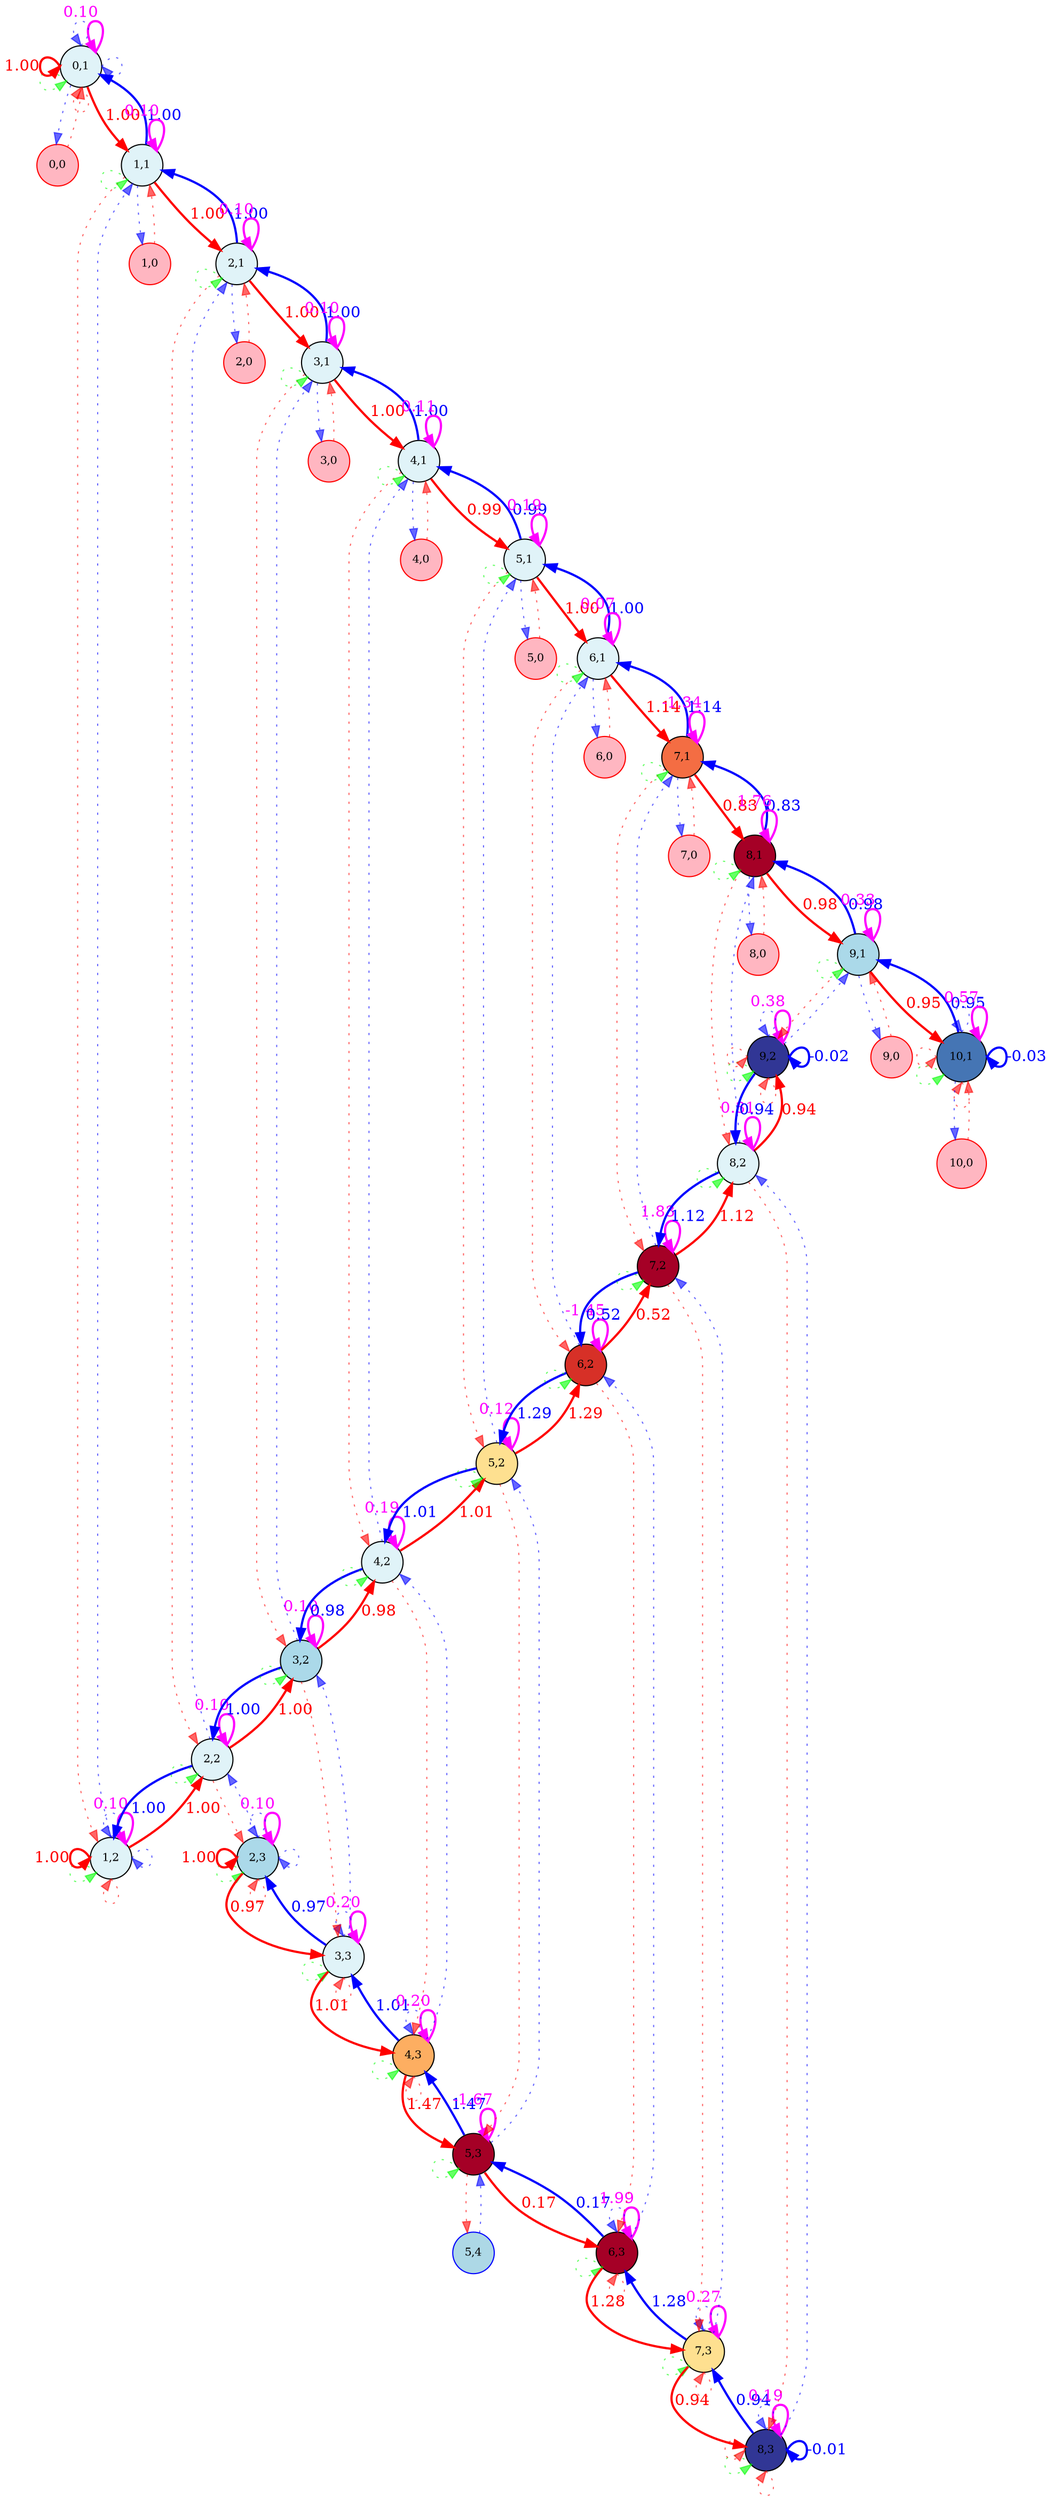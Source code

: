 digraph {
	splines=true
	"0,1" [label="0,1" color=black colorscheme=rdylbu10 fillcolor=6 fontsize=10 pos="0,1!" shape=circle style=filled]
	"0,0" [label="0,0" color=red fillcolor=lightpink fontsize=10 pos="0,0!" shape=circle style=filled]
	"1,2" [label="1,2" color=black colorscheme=rdylbu10 fillcolor=6 fontsize=10 pos="1,2!" shape=circle style=filled]
	"1,1" [label="1,1" color=black colorscheme=rdylbu10 fillcolor=6 fontsize=10 pos="1,1!" shape=circle style=filled]
	"1,0" [label="1,0" color=red fillcolor=lightpink fontsize=10 pos="1,0!" shape=circle style=filled]
	"2,3" [label="2,3" color=black colorscheme=rdylbu10 fillcolor=7 fontsize=10 pos="2,3!" shape=circle style=filled]
	"2,2" [label="2,2" color=black colorscheme=rdylbu10 fillcolor=6 fontsize=10 pos="2,2!" shape=circle style=filled]
	"2,1" [label="2,1" color=black colorscheme=rdylbu10 fillcolor=6 fontsize=10 pos="2,1!" shape=circle style=filled]
	"2,0" [label="2,0" color=red fillcolor=lightpink fontsize=10 pos="2,0!" shape=circle style=filled]
	"3,3" [label="3,3" color=black colorscheme=rdylbu10 fillcolor=6 fontsize=10 pos="3,3!" shape=circle style=filled]
	"3,2" [label="3,2" color=black colorscheme=rdylbu10 fillcolor=7 fontsize=10 pos="3,2!" shape=circle style=filled]
	"3,1" [label="3,1" color=black colorscheme=rdylbu10 fillcolor=6 fontsize=10 pos="3,1!" shape=circle style=filled]
	"3,0" [label="3,0" color=red fillcolor=lightpink fontsize=10 pos="3,0!" shape=circle style=filled]
	"4,3" [label="4,3" color=black colorscheme=rdylbu10 fillcolor=4 fontsize=10 pos="4,3!" shape=circle style=filled]
	"4,2" [label="4,2" color=black colorscheme=rdylbu10 fillcolor=6 fontsize=10 pos="4,2!" shape=circle style=filled]
	"4,1" [label="4,1" color=black colorscheme=rdylbu10 fillcolor=6 fontsize=10 pos="4,1!" shape=circle style=filled]
	"4,0" [label="4,0" color=red fillcolor=lightpink fontsize=10 pos="4,0!" shape=circle style=filled]
	"5,4" [label="5,4" color=blue fillcolor=lightblue fontsize=10 pos="5,4!" shape=circle style=filled]
	"5,3" [label="5,3" color=black colorscheme=rdylbu10 fillcolor=1 fontsize=10 pos="5,3!" shape=circle style=filled]
	"5,2" [label="5,2" color=black colorscheme=rdylbu10 fillcolor=5 fontsize=10 pos="5,2!" shape=circle style=filled]
	"5,1" [label="5,1" color=black colorscheme=rdylbu10 fillcolor=6 fontsize=10 pos="5,1!" shape=circle style=filled]
	"5,0" [label="5,0" color=red fillcolor=lightpink fontsize=10 pos="5,0!" shape=circle style=filled]
	"6,3" [label="6,3" color=black colorscheme=rdylbu10 fillcolor=1 fontsize=10 pos="6,3!" shape=circle style=filled]
	"6,2" [label="6,2" color=black colorscheme=rdylbu10 fillcolor=2 fontsize=10 pos="6,2!" shape=circle style=filled]
	"6,1" [label="6,1" color=black colorscheme=rdylbu10 fillcolor=6 fontsize=10 pos="6,1!" shape=circle style=filled]
	"6,0" [label="6,0" color=red fillcolor=lightpink fontsize=10 pos="6,0!" shape=circle style=filled]
	"7,3" [label="7,3" color=black colorscheme=rdylbu10 fillcolor=5 fontsize=10 pos="7,3!" shape=circle style=filled]
	"7,2" [label="7,2" color=black colorscheme=rdylbu10 fillcolor=1 fontsize=10 pos="7,2!" shape=circle style=filled]
	"7,1" [label="7,1" color=black colorscheme=rdylbu10 fillcolor=3 fontsize=10 pos="7,1!" shape=circle style=filled]
	"7,0" [label="7,0" color=red fillcolor=lightpink fontsize=10 pos="7,0!" shape=circle style=filled]
	"8,3" [label="8,3" color=black colorscheme=rdylbu10 fillcolor=10 fontsize=10 pos="8,3!" shape=circle style=filled]
	"8,2" [label="8,2" color=black colorscheme=rdylbu10 fillcolor=6 fontsize=10 pos="8,2!" shape=circle style=filled]
	"8,1" [label="8,1" color=black colorscheme=rdylbu10 fillcolor=1 fontsize=10 pos="8,1!" shape=circle style=filled]
	"8,0" [label="8,0" color=red fillcolor=lightpink fontsize=10 pos="8,0!" shape=circle style=filled]
	"9,2" [label="9,2" color=black colorscheme=rdylbu10 fillcolor=10 fontsize=10 pos="9,2!" shape=circle style=filled]
	"9,1" [label="9,1" color=black colorscheme=rdylbu10 fillcolor=7 fontsize=10 pos="9,1!" shape=circle style=filled]
	"9,0" [label="9,0" color=red fillcolor=lightpink fontsize=10 pos="9,0!" shape=circle style=filled]
	"10,1" [label="10,1" color=black colorscheme=rdylbu10 fillcolor=9 fontsize=10 pos="10,1!" shape=circle style=filled]
	"10,0" [label="10,0" color=red fillcolor=lightpink fontsize=10 pos="10,0!" shape=circle style=filled]
	"0,1" -> "0,1" [label=0.10 color="#ff00ff" fontcolor="#ff00ff" headport=ne penwidth=2 style=solid tailport=ne]
	"0,1" -> "0,1" [label="" color="#00ff0099" fontcolor="#00ff0099" headport=sw style=dotted tailport=sw]
	"0,1" -> "0,0" [label="" color="#0000ff99" fontcolor="#0000ff99" style=dotted]
	"0,1" -> "1,1" [label=1.00 color="#ff0000" fontcolor="#ff0000" penwidth=2 style=solid]
	"0,1" -> "0,1" [label="" color="#ff000099" fontcolor="#ff000099" headport=s style=dotted tailport=s]
	"0,1" -> "0,1" [label="" color="#0000ff99" fontcolor="#0000ff99" headport=n style=dotted tailport=n]
	"0,1" -> "0,1" [label="" color="#0000ff99" fontcolor="#0000ff99" headport=e style=dotted tailport=e]
	"0,1" -> "0,1" [label=1.00 color="#ff0000" fontcolor="#ff0000" headport=w penwidth=2 style=solid tailport=w]
	"0,0" -> "0,1" [label="" color="#ff000099" fontcolor="#ff000099" style=dotted]
	"1,2" -> "1,2" [label=0.10 color="#ff00ff" fontcolor="#ff00ff" headport=ne penwidth=2 style=solid tailport=ne]
	"1,2" -> "1,2" [label="" color="#00ff0099" fontcolor="#00ff0099" headport=sw style=dotted tailport=sw]
	"1,2" -> "1,1" [label="" color="#0000ff99" fontcolor="#0000ff99" style=dotted]
	"1,2" -> "2,2" [label=1.00 color="#ff0000" fontcolor="#ff0000" penwidth=2 style=solid]
	"1,2" -> "1,2" [label="" color="#ff000099" fontcolor="#ff000099" headport=s style=dotted tailport=s]
	"1,2" -> "1,2" [label="" color="#0000ff99" fontcolor="#0000ff99" headport=n style=dotted tailport=n]
	"1,2" -> "1,2" [label="" color="#0000ff99" fontcolor="#0000ff99" headport=e style=dotted tailport=e]
	"1,2" -> "1,2" [label=1.00 color="#ff0000" fontcolor="#ff0000" headport=w penwidth=2 style=solid tailport=w]
	"1,1" -> "0,1" [label=1.00 color="#0000ff" fontcolor="#0000ff" penwidth=2 style=solid]
	"1,1" -> "1,2" [label="" color="#ff000099" fontcolor="#ff000099" style=dotted]
	"1,1" -> "1,1" [label=0.10 color="#ff00ff" fontcolor="#ff00ff" headport=ne penwidth=2 style=solid tailport=ne]
	"1,1" -> "1,1" [label="" color="#00ff0099" fontcolor="#00ff0099" headport=sw style=dotted tailport=sw]
	"1,1" -> "1,0" [label="" color="#0000ff99" fontcolor="#0000ff99" style=dotted]
	"1,1" -> "2,1" [label=1.00 color="#ff0000" fontcolor="#ff0000" penwidth=2 style=solid]
	"1,0" -> "1,1" [label="" color="#ff000099" fontcolor="#ff000099" style=dotted]
	"2,3" -> "2,3" [label=0.10 color="#ff00ff" fontcolor="#ff00ff" headport=ne penwidth=2 style=solid tailport=ne]
	"2,3" -> "2,3" [label="" color="#00ff0099" fontcolor="#00ff0099" headport=sw style=dotted tailport=sw]
	"2,3" -> "2,2" [label="" color="#0000ff99" fontcolor="#0000ff99" style=dotted]
	"2,3" -> "3,3" [label=0.97 color="#ff0000" fontcolor="#ff0000" penwidth=2 style=solid]
	"2,3" -> "2,3" [label="" color="#ff000099" fontcolor="#ff000099" headport=s style=dotted tailport=s]
	"2,3" -> "2,3" [label="" color="#0000ff99" fontcolor="#0000ff99" headport=n style=dotted tailport=n]
	"2,3" -> "2,3" [label="" color="#0000ff99" fontcolor="#0000ff99" headport=e style=dotted tailport=e]
	"2,3" -> "2,3" [label=1.00 color="#ff0000" fontcolor="#ff0000" headport=w penwidth=2 style=solid tailport=w]
	"2,2" -> "1,2" [label=1.00 color="#0000ff" fontcolor="#0000ff" penwidth=2 style=solid]
	"2,2" -> "2,3" [label="" color="#ff000099" fontcolor="#ff000099" style=dotted]
	"2,2" -> "2,2" [label=0.10 color="#ff00ff" fontcolor="#ff00ff" headport=ne penwidth=2 style=solid tailport=ne]
	"2,2" -> "2,2" [label="" color="#00ff0099" fontcolor="#00ff0099" headport=sw style=dotted tailport=sw]
	"2,2" -> "2,1" [label="" color="#0000ff99" fontcolor="#0000ff99" style=dotted]
	"2,2" -> "3,2" [label=1.00 color="#ff0000" fontcolor="#ff0000" penwidth=2 style=solid]
	"2,1" -> "1,1" [label=1.00 color="#0000ff" fontcolor="#0000ff" penwidth=2 style=solid]
	"2,1" -> "2,2" [label="" color="#ff000099" fontcolor="#ff000099" style=dotted]
	"2,1" -> "2,1" [label=0.10 color="#ff00ff" fontcolor="#ff00ff" headport=ne penwidth=2 style=solid tailport=ne]
	"2,1" -> "2,1" [label="" color="#00ff0099" fontcolor="#00ff0099" headport=sw style=dotted tailport=sw]
	"2,1" -> "2,0" [label="" color="#0000ff99" fontcolor="#0000ff99" style=dotted]
	"2,1" -> "3,1" [label=1.00 color="#ff0000" fontcolor="#ff0000" penwidth=2 style=solid]
	"2,0" -> "2,1" [label="" color="#ff000099" fontcolor="#ff000099" style=dotted]
	"3,3" -> "2,3" [label=0.97 color="#0000ff" fontcolor="#0000ff" penwidth=2 style=solid]
	"3,3" -> "3,3" [label=0.20 color="#ff00ff" fontcolor="#ff00ff" headport=ne penwidth=2 style=solid tailport=ne]
	"3,3" -> "3,3" [label="" color="#00ff0099" fontcolor="#00ff0099" headport=sw style=dotted tailport=sw]
	"3,3" -> "3,2" [label="" color="#0000ff99" fontcolor="#0000ff99" style=dotted]
	"3,3" -> "4,3" [label=1.01 color="#ff0000" fontcolor="#ff0000" penwidth=2 style=solid]
	"3,3" -> "3,3" [label="" color="#ff000099" fontcolor="#ff000099" headport=s style=dotted tailport=s]
	"3,3" -> "3,3" [label="" color="#0000ff99" fontcolor="#0000ff99" headport=n style=dotted tailport=n]
	"3,2" -> "2,2" [label=1.00 color="#0000ff" fontcolor="#0000ff" penwidth=2 style=solid]
	"3,2" -> "3,3" [label="" color="#ff000099" fontcolor="#ff000099" style=dotted]
	"3,2" -> "3,2" [label=0.10 color="#ff00ff" fontcolor="#ff00ff" headport=ne penwidth=2 style=solid tailport=ne]
	"3,2" -> "3,2" [label="" color="#00ff0099" fontcolor="#00ff0099" headport=sw style=dotted tailport=sw]
	"3,2" -> "3,1" [label="" color="#0000ff99" fontcolor="#0000ff99" style=dotted]
	"3,2" -> "4,2" [label=0.98 color="#ff0000" fontcolor="#ff0000" penwidth=2 style=solid]
	"3,1" -> "2,1" [label=1.00 color="#0000ff" fontcolor="#0000ff" penwidth=2 style=solid]
	"3,1" -> "3,2" [label="" color="#ff000099" fontcolor="#ff000099" style=dotted]
	"3,1" -> "3,1" [label=0.10 color="#ff00ff" fontcolor="#ff00ff" headport=ne penwidth=2 style=solid tailport=ne]
	"3,1" -> "3,1" [label="" color="#00ff0099" fontcolor="#00ff0099" headport=sw style=dotted tailport=sw]
	"3,1" -> "3,0" [label="" color="#0000ff99" fontcolor="#0000ff99" style=dotted]
	"3,1" -> "4,1" [label=1.00 color="#ff0000" fontcolor="#ff0000" penwidth=2 style=solid]
	"3,0" -> "3,1" [label="" color="#ff000099" fontcolor="#ff000099" style=dotted]
	"4,3" -> "3,3" [label=1.01 color="#0000ff" fontcolor="#0000ff" penwidth=2 style=solid]
	"4,3" -> "4,3" [label=0.20 color="#ff00ff" fontcolor="#ff00ff" headport=ne penwidth=2 style=solid tailport=ne]
	"4,3" -> "4,3" [label="" color="#00ff0099" fontcolor="#00ff0099" headport=sw style=dotted tailport=sw]
	"4,3" -> "4,2" [label="" color="#0000ff99" fontcolor="#0000ff99" style=dotted]
	"4,3" -> "5,3" [label=1.47 color="#ff0000" fontcolor="#ff0000" penwidth=2 style=solid]
	"4,3" -> "4,3" [label="" color="#ff000099" fontcolor="#ff000099" headport=s style=dotted tailport=s]
	"4,3" -> "4,3" [label="" color="#0000ff99" fontcolor="#0000ff99" headport=n style=dotted tailport=n]
	"4,2" -> "3,2" [label=0.98 color="#0000ff" fontcolor="#0000ff" penwidth=2 style=solid]
	"4,2" -> "4,3" [label="" color="#ff000099" fontcolor="#ff000099" style=dotted]
	"4,2" -> "4,2" [label=0.19 color="#ff00ff" fontcolor="#ff00ff" headport=ne penwidth=2 style=solid tailport=ne]
	"4,2" -> "4,2" [label="" color="#00ff0099" fontcolor="#00ff0099" headport=sw style=dotted tailport=sw]
	"4,2" -> "4,1" [label="" color="#0000ff99" fontcolor="#0000ff99" style=dotted]
	"4,2" -> "5,2" [label=1.01 color="#ff0000" fontcolor="#ff0000" penwidth=2 style=solid]
	"4,1" -> "3,1" [label=1.00 color="#0000ff" fontcolor="#0000ff" penwidth=2 style=solid]
	"4,1" -> "4,2" [label="" color="#ff000099" fontcolor="#ff000099" style=dotted]
	"4,1" -> "4,1" [label=0.11 color="#ff00ff" fontcolor="#ff00ff" headport=ne penwidth=2 style=solid tailport=ne]
	"4,1" -> "4,1" [label="" color="#00ff0099" fontcolor="#00ff0099" headport=sw style=dotted tailport=sw]
	"4,1" -> "4,0" [label="" color="#0000ff99" fontcolor="#0000ff99" style=dotted]
	"4,1" -> "5,1" [label=0.99 color="#ff0000" fontcolor="#ff0000" penwidth=2 style=solid]
	"4,0" -> "4,1" [label="" color="#ff000099" fontcolor="#ff000099" style=dotted]
	"5,4" -> "5,3" [label="" color="#0000ff99" fontcolor="#0000ff99" style=dotted]
	"5,3" -> "4,3" [label=1.47 color="#0000ff" fontcolor="#0000ff" penwidth=2 style=solid]
	"5,3" -> "5,4" [label="" color="#ff000099" fontcolor="#ff000099" style=dotted]
	"5,3" -> "5,3" [label=-1.67 color="#ff00ff" fontcolor="#ff00ff" headport=ne penwidth=2 style=solid tailport=ne]
	"5,3" -> "5,3" [label="" color="#00ff0099" fontcolor="#00ff0099" headport=sw style=dotted tailport=sw]
	"5,3" -> "5,2" [label="" color="#0000ff99" fontcolor="#0000ff99" style=dotted]
	"5,3" -> "6,3" [label=0.17 color="#ff0000" fontcolor="#ff0000" penwidth=2 style=solid]
	"5,2" -> "4,2" [label=1.01 color="#0000ff" fontcolor="#0000ff" penwidth=2 style=solid]
	"5,2" -> "5,3" [label="" color="#ff000099" fontcolor="#ff000099" style=dotted]
	"5,2" -> "5,2" [label=0.12 color="#ff00ff" fontcolor="#ff00ff" headport=ne penwidth=2 style=solid tailport=ne]
	"5,2" -> "5,2" [label="" color="#00ff0099" fontcolor="#00ff0099" headport=sw style=dotted tailport=sw]
	"5,2" -> "5,1" [label="" color="#0000ff99" fontcolor="#0000ff99" style=dotted]
	"5,2" -> "6,2" [label=1.29 color="#ff0000" fontcolor="#ff0000" penwidth=2 style=solid]
	"5,1" -> "4,1" [label=0.99 color="#0000ff" fontcolor="#0000ff" penwidth=2 style=solid]
	"5,1" -> "5,2" [label="" color="#ff000099" fontcolor="#ff000099" style=dotted]
	"5,1" -> "5,1" [label=0.19 color="#ff00ff" fontcolor="#ff00ff" headport=ne penwidth=2 style=solid tailport=ne]
	"5,1" -> "5,1" [label="" color="#00ff0099" fontcolor="#00ff0099" headport=sw style=dotted tailport=sw]
	"5,1" -> "5,0" [label="" color="#0000ff99" fontcolor="#0000ff99" style=dotted]
	"5,1" -> "6,1" [label=1.00 color="#ff0000" fontcolor="#ff0000" penwidth=2 style=solid]
	"5,0" -> "5,1" [label="" color="#ff000099" fontcolor="#ff000099" style=dotted]
	"6,3" -> "5,3" [label=0.17 color="#0000ff" fontcolor="#0000ff" penwidth=2 style=solid]
	"6,3" -> "6,3" [label=1.99 color="#ff00ff" fontcolor="#ff00ff" headport=ne penwidth=2 style=solid tailport=ne]
	"6,3" -> "6,3" [label="" color="#00ff0099" fontcolor="#00ff0099" headport=sw style=dotted tailport=sw]
	"6,3" -> "6,2" [label="" color="#0000ff99" fontcolor="#0000ff99" style=dotted]
	"6,3" -> "7,3" [label=1.28 color="#ff0000" fontcolor="#ff0000" penwidth=2 style=solid]
	"6,3" -> "6,3" [label="" color="#ff000099" fontcolor="#ff000099" headport=s style=dotted tailport=s]
	"6,3" -> "6,3" [label="" color="#0000ff99" fontcolor="#0000ff99" headport=n style=dotted tailport=n]
	"6,2" -> "5,2" [label=1.29 color="#0000ff" fontcolor="#0000ff" penwidth=2 style=solid]
	"6,2" -> "6,3" [label="" color="#ff000099" fontcolor="#ff000099" style=dotted]
	"6,2" -> "6,2" [label=-1.45 color="#ff00ff" fontcolor="#ff00ff" headport=ne penwidth=2 style=solid tailport=ne]
	"6,2" -> "6,2" [label="" color="#00ff0099" fontcolor="#00ff0099" headport=sw style=dotted tailport=sw]
	"6,2" -> "6,1" [label="" color="#0000ff99" fontcolor="#0000ff99" style=dotted]
	"6,2" -> "7,2" [label=0.52 color="#ff0000" fontcolor="#ff0000" penwidth=2 style=solid]
	"6,1" -> "5,1" [label=1.00 color="#0000ff" fontcolor="#0000ff" penwidth=2 style=solid]
	"6,1" -> "6,2" [label="" color="#ff000099" fontcolor="#ff000099" style=dotted]
	"6,1" -> "6,1" [label=0.07 color="#ff00ff" fontcolor="#ff00ff" headport=ne penwidth=2 style=solid tailport=ne]
	"6,1" -> "6,1" [label="" color="#00ff0099" fontcolor="#00ff0099" headport=sw style=dotted tailport=sw]
	"6,1" -> "6,0" [label="" color="#0000ff99" fontcolor="#0000ff99" style=dotted]
	"6,1" -> "7,1" [label=1.14 color="#ff0000" fontcolor="#ff0000" penwidth=2 style=solid]
	"6,0" -> "6,1" [label="" color="#ff000099" fontcolor="#ff000099" style=dotted]
	"7,3" -> "6,3" [label=1.28 color="#0000ff" fontcolor="#0000ff" penwidth=2 style=solid]
	"7,3" -> "7,3" [label=0.27 color="#ff00ff" fontcolor="#ff00ff" headport=ne penwidth=2 style=solid tailport=ne]
	"7,3" -> "7,3" [label="" color="#00ff0099" fontcolor="#00ff0099" headport=sw style=dotted tailport=sw]
	"7,3" -> "7,2" [label="" color="#0000ff99" fontcolor="#0000ff99" style=dotted]
	"7,3" -> "8,3" [label=0.94 color="#ff0000" fontcolor="#ff0000" penwidth=2 style=solid]
	"7,3" -> "7,3" [label="" color="#ff000099" fontcolor="#ff000099" headport=s style=dotted tailport=s]
	"7,3" -> "7,3" [label="" color="#0000ff99" fontcolor="#0000ff99" headport=n style=dotted tailport=n]
	"7,2" -> "6,2" [label=0.52 color="#0000ff" fontcolor="#0000ff" penwidth=2 style=solid]
	"7,2" -> "7,3" [label="" color="#ff000099" fontcolor="#ff000099" style=dotted]
	"7,2" -> "7,2" [label=1.83 color="#ff00ff" fontcolor="#ff00ff" headport=ne penwidth=2 style=solid tailport=ne]
	"7,2" -> "7,2" [label="" color="#00ff0099" fontcolor="#00ff0099" headport=sw style=dotted tailport=sw]
	"7,2" -> "7,1" [label="" color="#0000ff99" fontcolor="#0000ff99" style=dotted]
	"7,2" -> "8,2" [label=1.12 color="#ff0000" fontcolor="#ff0000" penwidth=2 style=solid]
	"7,1" -> "6,1" [label=1.14 color="#0000ff" fontcolor="#0000ff" penwidth=2 style=solid]
	"7,1" -> "7,2" [label="" color="#ff000099" fontcolor="#ff000099" style=dotted]
	"7,1" -> "7,1" [label=-1.34 color="#ff00ff" fontcolor="#ff00ff" headport=ne penwidth=2 style=solid tailport=ne]
	"7,1" -> "7,1" [label="" color="#00ff0099" fontcolor="#00ff0099" headport=sw style=dotted tailport=sw]
	"7,1" -> "7,0" [label="" color="#0000ff99" fontcolor="#0000ff99" style=dotted]
	"7,1" -> "8,1" [label=0.83 color="#ff0000" fontcolor="#ff0000" penwidth=2 style=solid]
	"7,0" -> "7,1" [label="" color="#ff000099" fontcolor="#ff000099" style=dotted]
	"8,3" -> "7,3" [label=0.94 color="#0000ff" fontcolor="#0000ff" penwidth=2 style=solid]
	"8,3" -> "8,3" [label=0.19 color="#ff00ff" fontcolor="#ff00ff" headport=ne penwidth=2 style=solid tailport=ne]
	"8,3" -> "8,3" [label="" color="#00ff0099" fontcolor="#00ff0099" headport=sw style=dotted tailport=sw]
	"8,3" -> "8,2" [label="" color="#0000ff99" fontcolor="#0000ff99" style=dotted]
	"8,3" -> "8,3" [label="" color="#ff000099" fontcolor="#ff000099" headport=s style=dotted tailport=s]
	"8,3" -> "8,3" [label="" color="#0000ff99" fontcolor="#0000ff99" headport=n style=dotted tailport=n]
	"8,3" -> "8,3" [label="" color="#ff000099" fontcolor="#ff000099" headport=w style=dotted tailport=w]
	"8,3" -> "8,3" [label=-0.01 color="#0000ff" fontcolor="#0000ff" headport=e penwidth=2 style=solid tailport=e]
	"8,2" -> "7,2" [label=1.12 color="#0000ff" fontcolor="#0000ff" penwidth=2 style=solid]
	"8,2" -> "8,3" [label="" color="#ff000099" fontcolor="#ff000099" style=dotted]
	"8,2" -> "8,2" [label=0.31 color="#ff00ff" fontcolor="#ff00ff" headport=ne penwidth=2 style=solid tailport=ne]
	"8,2" -> "8,2" [label="" color="#00ff0099" fontcolor="#00ff0099" headport=sw style=dotted tailport=sw]
	"8,2" -> "8,1" [label="" color="#0000ff99" fontcolor="#0000ff99" style=dotted]
	"8,2" -> "9,2" [label=0.94 color="#ff0000" fontcolor="#ff0000" penwidth=2 style=solid]
	"8,1" -> "7,1" [label=0.83 color="#0000ff" fontcolor="#0000ff" penwidth=2 style=solid]
	"8,1" -> "8,2" [label="" color="#ff000099" fontcolor="#ff000099" style=dotted]
	"8,1" -> "8,1" [label=1.76 color="#ff00ff" fontcolor="#ff00ff" headport=ne penwidth=2 style=solid tailport=ne]
	"8,1" -> "8,1" [label="" color="#00ff0099" fontcolor="#00ff0099" headport=sw style=dotted tailport=sw]
	"8,1" -> "8,0" [label="" color="#0000ff99" fontcolor="#0000ff99" style=dotted]
	"8,1" -> "9,1" [label=0.98 color="#ff0000" fontcolor="#ff0000" penwidth=2 style=solid]
	"8,0" -> "8,1" [label="" color="#ff000099" fontcolor="#ff000099" style=dotted]
	"9,2" -> "8,2" [label=0.94 color="#0000ff" fontcolor="#0000ff" penwidth=2 style=solid]
	"9,2" -> "9,2" [label=0.38 color="#ff00ff" fontcolor="#ff00ff" headport=ne penwidth=2 style=solid tailport=ne]
	"9,2" -> "9,2" [label="" color="#00ff0099" fontcolor="#00ff0099" headport=sw style=dotted tailport=sw]
	"9,2" -> "9,1" [label="" color="#0000ff99" fontcolor="#0000ff99" style=dotted]
	"9,2" -> "9,2" [label="" color="#ff000099" fontcolor="#ff000099" headport=s style=dotted tailport=s]
	"9,2" -> "9,2" [label="" color="#0000ff99" fontcolor="#0000ff99" headport=n style=dotted tailport=n]
	"9,2" -> "9,2" [label="" color="#ff000099" fontcolor="#ff000099" headport=w style=dotted tailport=w]
	"9,2" -> "9,2" [label=-0.02 color="#0000ff" fontcolor="#0000ff" headport=e penwidth=2 style=solid tailport=e]
	"9,1" -> "8,1" [label=0.98 color="#0000ff" fontcolor="#0000ff" penwidth=2 style=solid]
	"9,1" -> "9,2" [label="" color="#ff000099" fontcolor="#ff000099" style=dotted]
	"9,1" -> "9,1" [label=0.33 color="#ff00ff" fontcolor="#ff00ff" headport=ne penwidth=2 style=solid tailport=ne]
	"9,1" -> "9,1" [label="" color="#00ff0099" fontcolor="#00ff0099" headport=sw style=dotted tailport=sw]
	"9,1" -> "9,0" [label="" color="#0000ff99" fontcolor="#0000ff99" style=dotted]
	"9,1" -> "10,1" [label=0.95 color="#ff0000" fontcolor="#ff0000" penwidth=2 style=solid]
	"9,0" -> "9,1" [label="" color="#ff000099" fontcolor="#ff000099" style=dotted]
	"10,1" -> "9,1" [label=0.95 color="#0000ff" fontcolor="#0000ff" penwidth=2 style=solid]
	"10,1" -> "10,1" [label=0.57 color="#ff00ff" fontcolor="#ff00ff" headport=ne penwidth=2 style=solid tailport=ne]
	"10,1" -> "10,1" [label="" color="#00ff0099" fontcolor="#00ff0099" headport=sw style=dotted tailport=sw]
	"10,1" -> "10,0" [label="" color="#0000ff99" fontcolor="#0000ff99" style=dotted]
	"10,1" -> "10,1" [label="" color="#ff000099" fontcolor="#ff000099" headport=s style=dotted tailport=s]
	"10,1" -> "10,1" [label="" color="#0000ff99" fontcolor="#0000ff99" headport=n style=dotted tailport=n]
	"10,1" -> "10,1" [label="" color="#ff000099" fontcolor="#ff000099" headport=w style=dotted tailport=w]
	"10,1" -> "10,1" [label=-0.03 color="#0000ff" fontcolor="#0000ff" headport=e penwidth=2 style=solid tailport=e]
	"10,0" -> "10,1" [label="" color="#ff000099" fontcolor="#ff000099" style=dotted]
}
